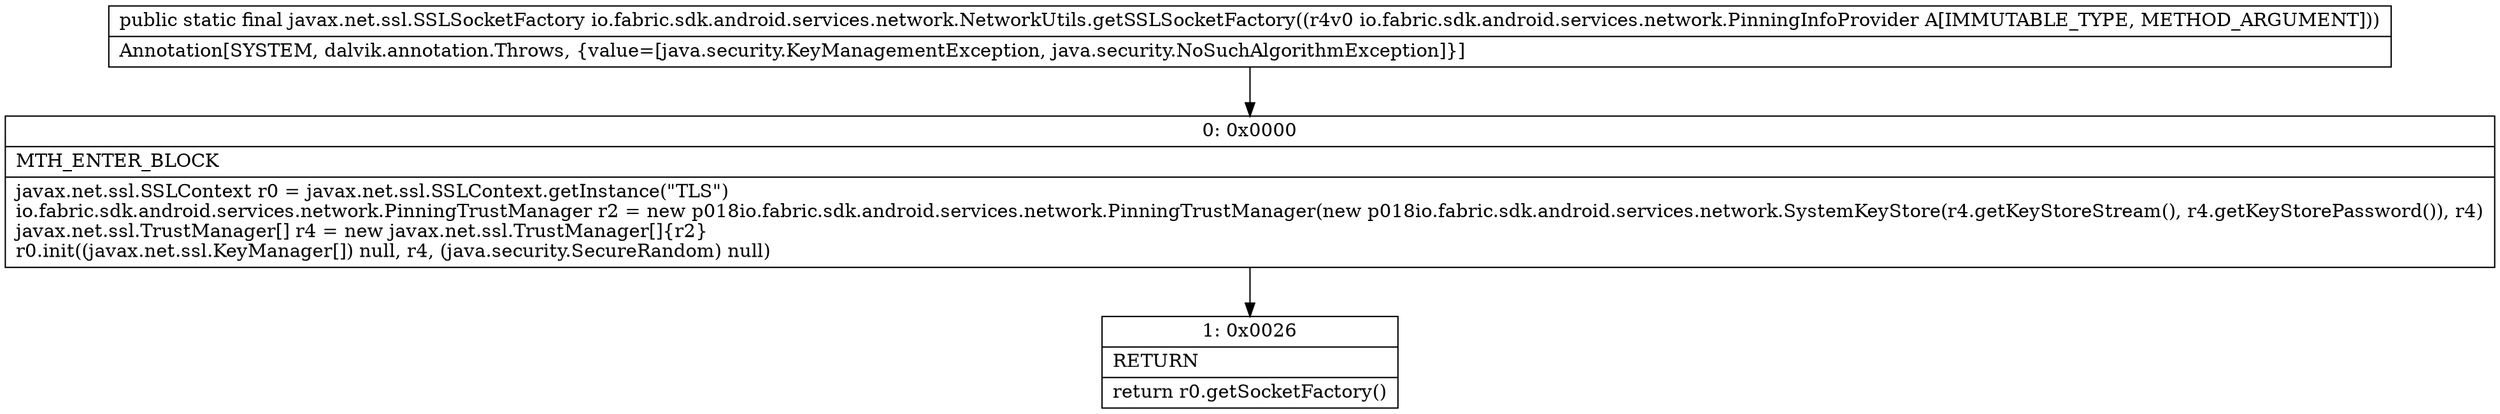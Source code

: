 digraph "CFG forio.fabric.sdk.android.services.network.NetworkUtils.getSSLSocketFactory(Lio\/fabric\/sdk\/android\/services\/network\/PinningInfoProvider;)Ljavax\/net\/ssl\/SSLSocketFactory;" {
Node_0 [shape=record,label="{0\:\ 0x0000|MTH_ENTER_BLOCK\l|javax.net.ssl.SSLContext r0 = javax.net.ssl.SSLContext.getInstance(\"TLS\")\lio.fabric.sdk.android.services.network.PinningTrustManager r2 = new p018io.fabric.sdk.android.services.network.PinningTrustManager(new p018io.fabric.sdk.android.services.network.SystemKeyStore(r4.getKeyStoreStream(), r4.getKeyStorePassword()), r4)\ljavax.net.ssl.TrustManager[] r4 = new javax.net.ssl.TrustManager[]\{r2\}\lr0.init((javax.net.ssl.KeyManager[]) null, r4, (java.security.SecureRandom) null)\l}"];
Node_1 [shape=record,label="{1\:\ 0x0026|RETURN\l|return r0.getSocketFactory()\l}"];
MethodNode[shape=record,label="{public static final javax.net.ssl.SSLSocketFactory io.fabric.sdk.android.services.network.NetworkUtils.getSSLSocketFactory((r4v0 io.fabric.sdk.android.services.network.PinningInfoProvider A[IMMUTABLE_TYPE, METHOD_ARGUMENT]))  | Annotation[SYSTEM, dalvik.annotation.Throws, \{value=[java.security.KeyManagementException, java.security.NoSuchAlgorithmException]\}]\l}"];
MethodNode -> Node_0;
Node_0 -> Node_1;
}

